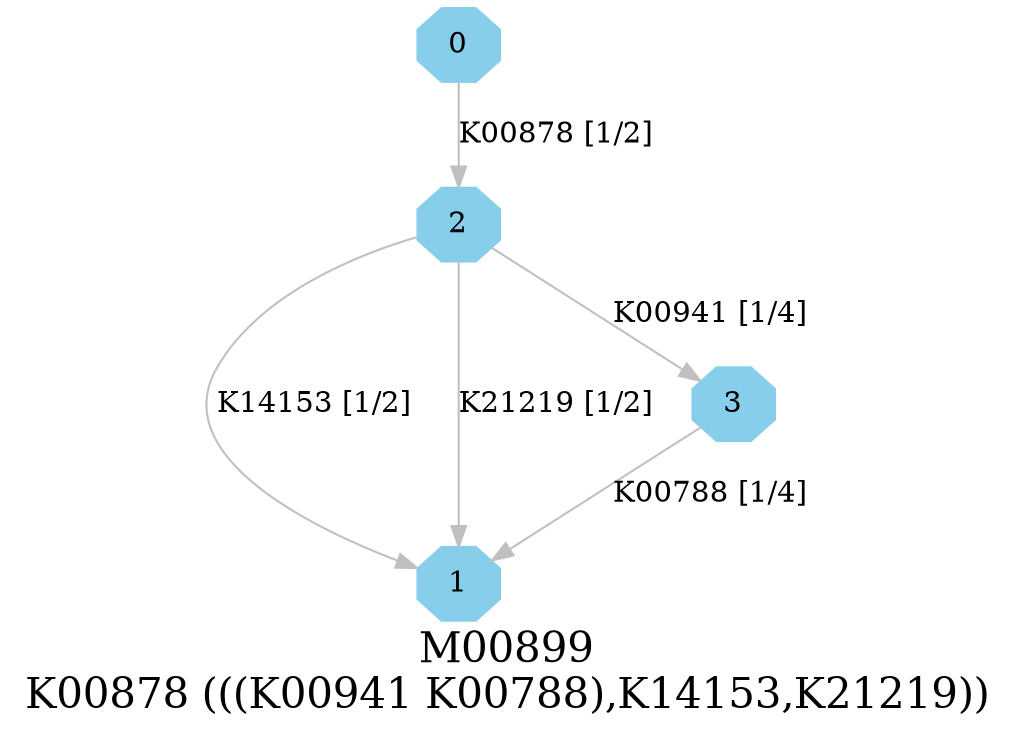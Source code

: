 digraph G {
graph [label="M00899
K00878 (((K00941 K00788),K14153,K21219))",fontsize=20];
node [shape=box,style=filled];
edge [len=3,color=grey];
{node [width=.3,height=.3,shape=octagon,style=filled,color=skyblue] 0 1 2 3 }
0 -> 2 [label="K00878 [1/2]"];
2 -> 3 [label="K00941 [1/4]"];
2 -> 1 [label="K14153 [1/2]"];
2 -> 1 [label="K21219 [1/2]"];
3 -> 1 [label="K00788 [1/4]"];
}